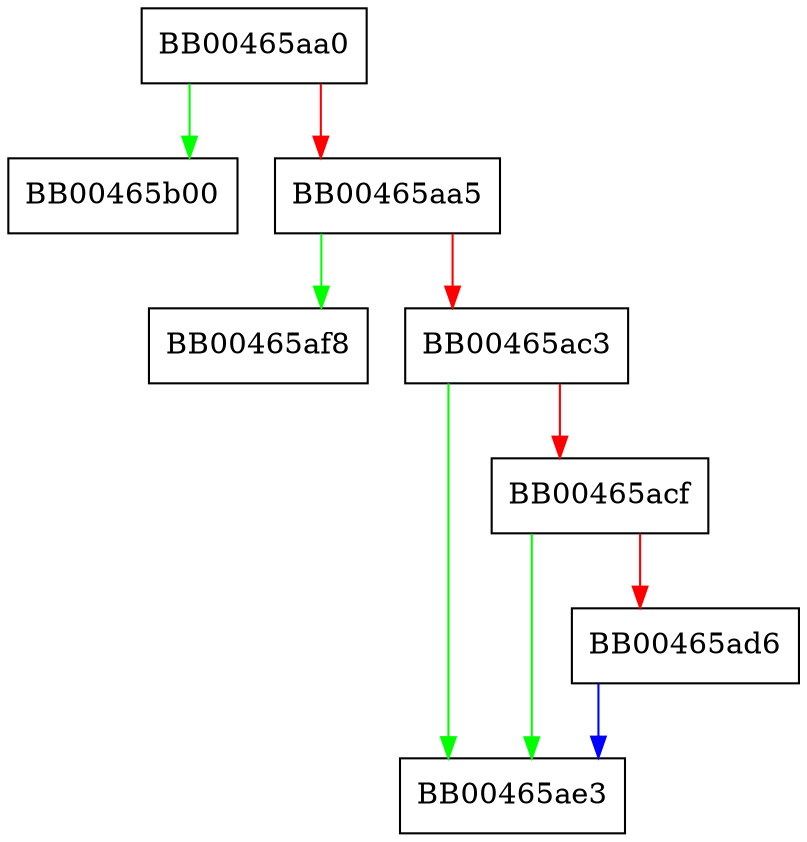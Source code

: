 digraph set_nameopt {
  node [shape="box"];
  graph [splines=ortho];
  BB00465aa0 -> BB00465b00 [color="green"];
  BB00465aa0 -> BB00465aa5 [color="red"];
  BB00465aa5 -> BB00465af8 [color="green"];
  BB00465aa5 -> BB00465ac3 [color="red"];
  BB00465ac3 -> BB00465ae3 [color="green"];
  BB00465ac3 -> BB00465acf [color="red"];
  BB00465acf -> BB00465ae3 [color="green"];
  BB00465acf -> BB00465ad6 [color="red"];
  BB00465ad6 -> BB00465ae3 [color="blue"];
}